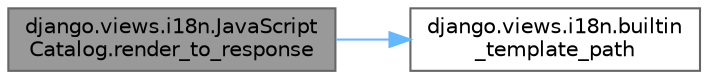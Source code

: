 digraph "django.views.i18n.JavaScriptCatalog.render_to_response"
{
 // LATEX_PDF_SIZE
  bgcolor="transparent";
  edge [fontname=Helvetica,fontsize=10,labelfontname=Helvetica,labelfontsize=10];
  node [fontname=Helvetica,fontsize=10,shape=box,height=0.2,width=0.4];
  rankdir="LR";
  Node1 [id="Node000001",label="django.views.i18n.JavaScript\lCatalog.render_to_response",height=0.2,width=0.4,color="gray40", fillcolor="grey60", style="filled", fontcolor="black",tooltip=" "];
  Node1 -> Node2 [id="edge1_Node000001_Node000002",color="steelblue1",style="solid",tooltip=" "];
  Node2 [id="Node000002",label="django.views.i18n.builtin\l_template_path",height=0.2,width=0.4,color="grey40", fillcolor="white", style="filled",URL="$namespacedjango_1_1views_1_1i18n.html#ae022dff96f6cd723a6514170ec61120f",tooltip=" "];
}
